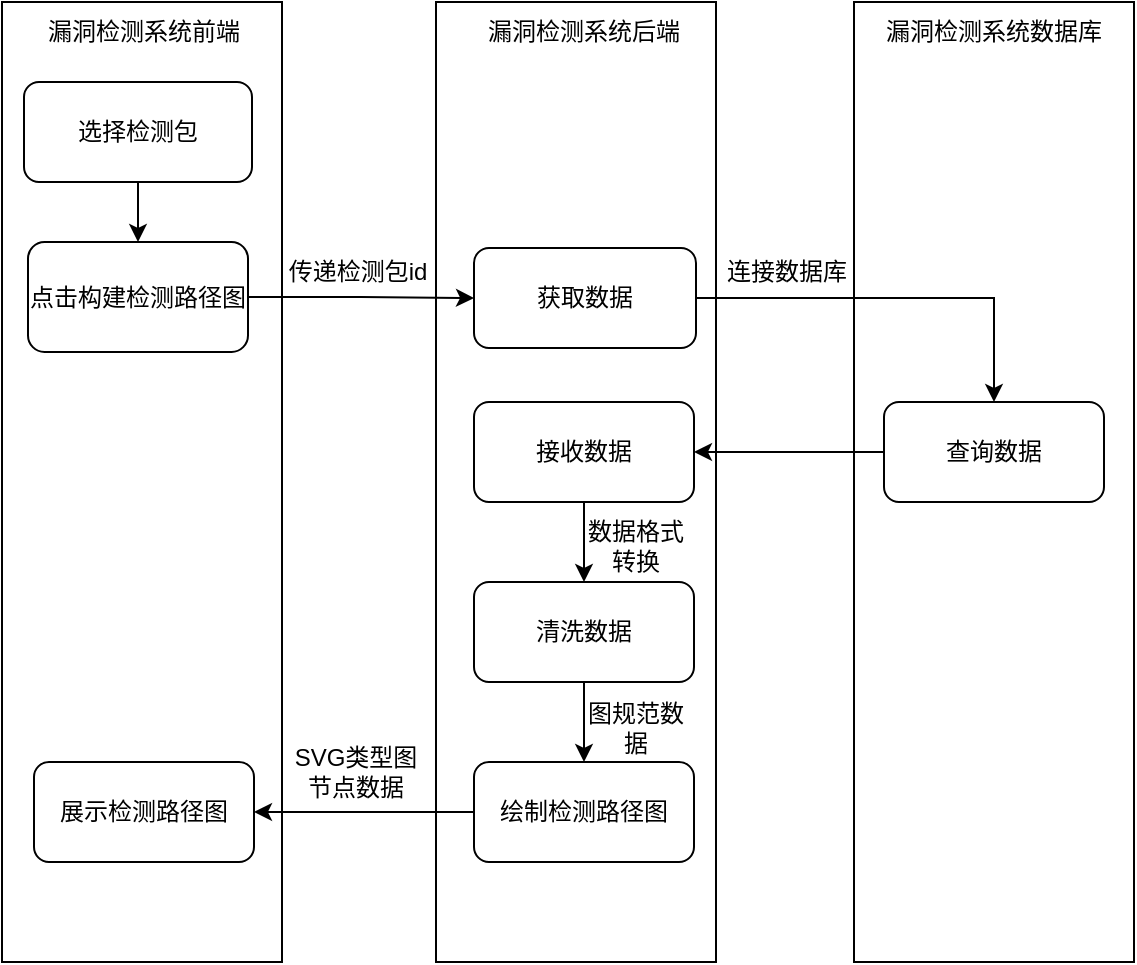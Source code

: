 <mxfile version="21.0.2" type="github">
  <diagram name="第 1 页" id="FXX4XvlYrJtAJkdmc2iR">
    <mxGraphModel dx="1221" dy="629" grid="1" gridSize="10" guides="1" tooltips="1" connect="1" arrows="1" fold="1" page="1" pageScale="1" pageWidth="827" pageHeight="1169" math="0" shadow="0">
      <root>
        <mxCell id="0" />
        <mxCell id="1" parent="0" />
        <mxCell id="r-c2eP-AGXT1i2MDVRQQ-22" value="" style="rounded=0;whiteSpace=wrap;html=1;" parent="1" vertex="1">
          <mxGeometry x="556" y="30" width="140" height="480" as="geometry" />
        </mxCell>
        <mxCell id="r-c2eP-AGXT1i2MDVRQQ-21" value="" style="rounded=0;whiteSpace=wrap;html=1;" parent="1" vertex="1">
          <mxGeometry x="347" y="30" width="140" height="480" as="geometry" />
        </mxCell>
        <mxCell id="r-c2eP-AGXT1i2MDVRQQ-20" value="" style="rounded=0;whiteSpace=wrap;html=1;" parent="1" vertex="1">
          <mxGeometry x="130" y="30" width="140" height="480" as="geometry" />
        </mxCell>
        <mxCell id="r-c2eP-AGXT1i2MDVRQQ-5" style="edgeStyle=orthogonalEdgeStyle;rounded=0;orthogonalLoop=1;jettySize=auto;html=1;exitX=0.5;exitY=1;exitDx=0;exitDy=0;entryX=0.5;entryY=0;entryDx=0;entryDy=0;" parent="1" source="r-c2eP-AGXT1i2MDVRQQ-1" target="r-c2eP-AGXT1i2MDVRQQ-2" edge="1">
          <mxGeometry relative="1" as="geometry" />
        </mxCell>
        <mxCell id="r-c2eP-AGXT1i2MDVRQQ-1" value="选择检测包" style="rounded=1;whiteSpace=wrap;html=1;" parent="1" vertex="1">
          <mxGeometry x="141" y="70" width="114" height="50" as="geometry" />
        </mxCell>
        <mxCell id="odWXbdlNCKfDor3IVfy8-5" style="edgeStyle=orthogonalEdgeStyle;rounded=0;orthogonalLoop=1;jettySize=auto;html=1;exitX=1;exitY=0.5;exitDx=0;exitDy=0;entryX=0;entryY=0.5;entryDx=0;entryDy=0;" edge="1" parent="1" source="r-c2eP-AGXT1i2MDVRQQ-2" target="r-c2eP-AGXT1i2MDVRQQ-3">
          <mxGeometry relative="1" as="geometry" />
        </mxCell>
        <mxCell id="r-c2eP-AGXT1i2MDVRQQ-2" value="点击构建检测路径图" style="rounded=1;whiteSpace=wrap;html=1;" parent="1" vertex="1">
          <mxGeometry x="143" y="150" width="110" height="55" as="geometry" />
        </mxCell>
        <mxCell id="odWXbdlNCKfDor3IVfy8-6" style="edgeStyle=orthogonalEdgeStyle;rounded=0;orthogonalLoop=1;jettySize=auto;html=1;exitX=1;exitY=0.5;exitDx=0;exitDy=0;" edge="1" parent="1" source="r-c2eP-AGXT1i2MDVRQQ-3" target="r-c2eP-AGXT1i2MDVRQQ-10">
          <mxGeometry relative="1" as="geometry" />
        </mxCell>
        <mxCell id="r-c2eP-AGXT1i2MDVRQQ-3" value="获取数据" style="rounded=1;whiteSpace=wrap;html=1;" parent="1" vertex="1">
          <mxGeometry x="366" y="153" width="111" height="50" as="geometry" />
        </mxCell>
        <mxCell id="r-c2eP-AGXT1i2MDVRQQ-17" style="edgeStyle=orthogonalEdgeStyle;rounded=0;orthogonalLoop=1;jettySize=auto;html=1;exitX=0;exitY=0.5;exitDx=0;exitDy=0;" parent="1" source="r-c2eP-AGXT1i2MDVRQQ-10" target="r-c2eP-AGXT1i2MDVRQQ-12" edge="1">
          <mxGeometry relative="1" as="geometry" />
        </mxCell>
        <mxCell id="r-c2eP-AGXT1i2MDVRQQ-10" value="查询数据" style="rounded=1;whiteSpace=wrap;html=1;" parent="1" vertex="1">
          <mxGeometry x="571" y="230" width="110" height="50" as="geometry" />
        </mxCell>
        <mxCell id="r-c2eP-AGXT1i2MDVRQQ-18" style="edgeStyle=orthogonalEdgeStyle;rounded=0;orthogonalLoop=1;jettySize=auto;html=1;exitX=0.5;exitY=1;exitDx=0;exitDy=0;entryX=0.5;entryY=0;entryDx=0;entryDy=0;" parent="1" source="r-c2eP-AGXT1i2MDVRQQ-12" target="r-c2eP-AGXT1i2MDVRQQ-13" edge="1">
          <mxGeometry relative="1" as="geometry" />
        </mxCell>
        <mxCell id="r-c2eP-AGXT1i2MDVRQQ-12" value="接收数据" style="rounded=1;whiteSpace=wrap;html=1;" parent="1" vertex="1">
          <mxGeometry x="366" y="230" width="110" height="50" as="geometry" />
        </mxCell>
        <mxCell id="r-c2eP-AGXT1i2MDVRQQ-19" style="edgeStyle=orthogonalEdgeStyle;rounded=0;orthogonalLoop=1;jettySize=auto;html=1;exitX=0.5;exitY=1;exitDx=0;exitDy=0;" parent="1" source="r-c2eP-AGXT1i2MDVRQQ-13" target="r-c2eP-AGXT1i2MDVRQQ-14" edge="1">
          <mxGeometry relative="1" as="geometry" />
        </mxCell>
        <mxCell id="r-c2eP-AGXT1i2MDVRQQ-13" value="清洗数据" style="rounded=1;whiteSpace=wrap;html=1;" parent="1" vertex="1">
          <mxGeometry x="366" y="320" width="110" height="50" as="geometry" />
        </mxCell>
        <mxCell id="r-c2eP-AGXT1i2MDVRQQ-16" style="edgeStyle=orthogonalEdgeStyle;rounded=0;orthogonalLoop=1;jettySize=auto;html=1;exitX=0;exitY=0.5;exitDx=0;exitDy=0;entryX=1;entryY=0.5;entryDx=0;entryDy=0;" parent="1" source="r-c2eP-AGXT1i2MDVRQQ-14" target="r-c2eP-AGXT1i2MDVRQQ-15" edge="1">
          <mxGeometry relative="1" as="geometry" />
        </mxCell>
        <mxCell id="r-c2eP-AGXT1i2MDVRQQ-14" value="绘制检测路径图" style="rounded=1;whiteSpace=wrap;html=1;" parent="1" vertex="1">
          <mxGeometry x="366" y="410" width="110" height="50" as="geometry" />
        </mxCell>
        <mxCell id="r-c2eP-AGXT1i2MDVRQQ-15" value="展示检测路径图" style="rounded=1;whiteSpace=wrap;html=1;" parent="1" vertex="1">
          <mxGeometry x="146" y="410" width="110" height="50" as="geometry" />
        </mxCell>
        <mxCell id="r-c2eP-AGXT1i2MDVRQQ-23" value="漏洞检测系统前端" style="text;html=1;strokeColor=none;fillColor=none;align=center;verticalAlign=middle;whiteSpace=wrap;rounded=0;" parent="1" vertex="1">
          <mxGeometry x="151" y="30" width="100" height="30" as="geometry" />
        </mxCell>
        <mxCell id="r-c2eP-AGXT1i2MDVRQQ-24" value="漏洞检测系统后端" style="text;html=1;strokeColor=none;fillColor=none;align=center;verticalAlign=middle;whiteSpace=wrap;rounded=0;" parent="1" vertex="1">
          <mxGeometry x="371" y="30" width="100" height="30" as="geometry" />
        </mxCell>
        <mxCell id="r-c2eP-AGXT1i2MDVRQQ-25" value="漏洞检测系统数据库" style="text;html=1;strokeColor=none;fillColor=none;align=center;verticalAlign=middle;whiteSpace=wrap;rounded=0;" parent="1" vertex="1">
          <mxGeometry x="571" y="30" width="110" height="30" as="geometry" />
        </mxCell>
        <mxCell id="odWXbdlNCKfDor3IVfy8-3" value="传递检测包id" style="text;html=1;strokeColor=none;fillColor=none;align=center;verticalAlign=middle;whiteSpace=wrap;rounded=0;" vertex="1" parent="1">
          <mxGeometry x="268" y="150" width="80" height="30" as="geometry" />
        </mxCell>
        <mxCell id="odWXbdlNCKfDor3IVfy8-7" value="连接数据库" style="text;html=1;strokeColor=none;fillColor=none;align=center;verticalAlign=middle;whiteSpace=wrap;rounded=0;" vertex="1" parent="1">
          <mxGeometry x="481" y="150" width="83" height="30" as="geometry" />
        </mxCell>
        <mxCell id="odWXbdlNCKfDor3IVfy8-8" value="数据格式转换" style="text;html=1;strokeColor=none;fillColor=none;align=center;verticalAlign=middle;whiteSpace=wrap;rounded=0;" vertex="1" parent="1">
          <mxGeometry x="417" y="287" width="60" height="30" as="geometry" />
        </mxCell>
        <mxCell id="odWXbdlNCKfDor3IVfy8-9" value="图规范数据" style="text;html=1;strokeColor=none;fillColor=none;align=center;verticalAlign=middle;whiteSpace=wrap;rounded=0;" vertex="1" parent="1">
          <mxGeometry x="417" y="378" width="60" height="30" as="geometry" />
        </mxCell>
        <mxCell id="odWXbdlNCKfDor3IVfy8-10" value="SVG类型图&lt;br&gt;节点数据" style="text;html=1;strokeColor=none;fillColor=none;align=center;verticalAlign=middle;whiteSpace=wrap;rounded=0;" vertex="1" parent="1">
          <mxGeometry x="275" y="400" width="64" height="30" as="geometry" />
        </mxCell>
      </root>
    </mxGraphModel>
  </diagram>
</mxfile>
